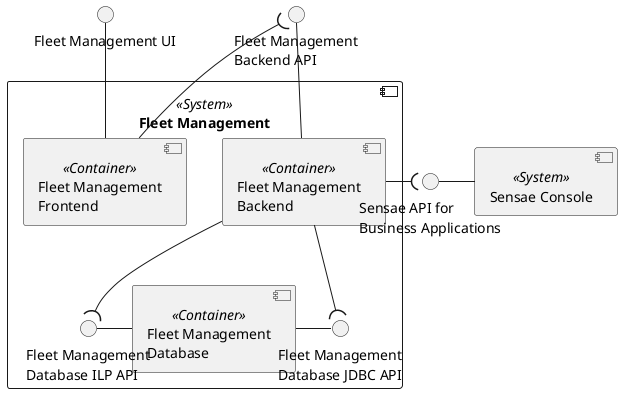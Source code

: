 @startuml fleet-management-context

interface "Fleet Management UI" as FRONT_API
interface "Fleet Management\nBackend API" as BACK_API

component "Fleet Management" <<System>> {
    component "Fleet Management\nBackend" <<Container>> as BACK
    component "Fleet Management\nFrontend" <<Container>> as FRONT
    component "Fleet Management\nDatabase" <<Container>> as DB

    interface "Fleet Management\nDatabase JDBC API" as DB_API
    interface "Fleet Management\nDatabase ILP API" as DB_ILP_API

    DB - DB_API
    DB_ILP_API - DB
    FRONT_API -- FRONT
    BACK_API -- BACK
    BACK --( DB_API
    BACK --( DB_ILP_API
    FRONT --( BACK_API

}

component "Sensae Console" <<System>> as MB
interface "Sensae API for\nBusiness Applications" as MB_API

MB_API - MB

BACK -( MB_API

@enduml

